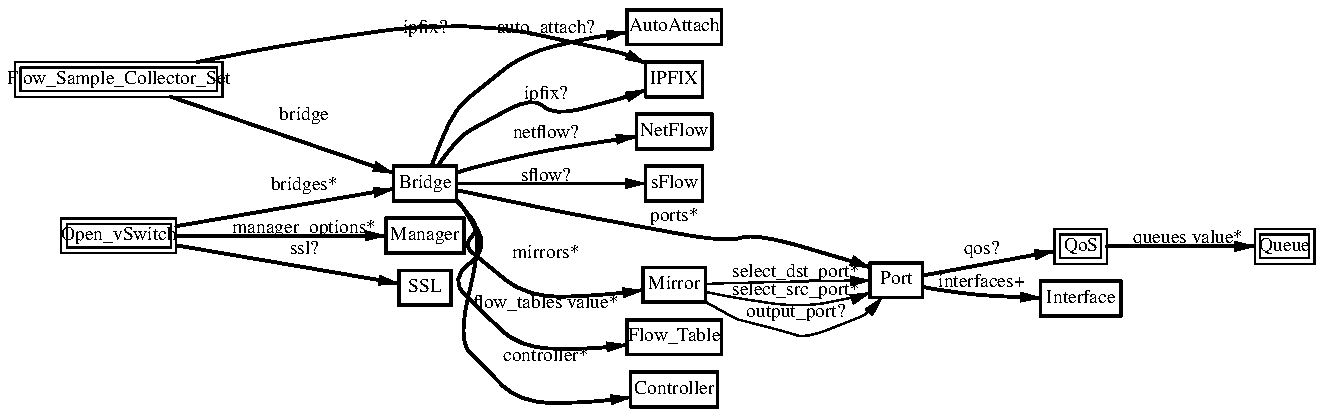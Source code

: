 .ps -3
.PS
linethick = 1;
linethick = 1;
box at 2.05240356,1.11552591 wid 0.313896606 height 0.17385 "Bridge"
linethick = 1;
box at 3.29831697,0.608475 wid 0.313896606 height 0.17385 "Mirror"
linethick = 1;
box at 3.29831697,1.63707591 wid 0.284919288 height 0.17385 "IPFIX"
linethick = 1;
box at 3.29831697,0.086925 wid 0.434625 height 0.17385 "Controller"
linethick = 1;
box at 3.29831697,1.89785091 wid 0.47325447 height 0.17385 "AutoAttach"
linethick = 1;
box at 3.29831697,1.37630091 wid 0.37666341 height 0.17385 "NetFlow"
linethick = 1;
box at 3.29831697,1.11552591 wid 0.284919288 height 0.17385 "sFlow"
linethick = 1;
box at 3.29831697,0.3477 wid 0.47325447 height 0.17385 "Flow_Table"
linethick = 1;
box at 4.4091837,0.63260538 wid 0.260775 height 0.17385 "Port"
linethick = 0.5;
box at 5.3312841,0.80165712 wid 0.260775 height 0.17385 "QoS"
box at 5.3312841,0.80165712 wid 0.205219444444444 height 0.118294444444444
linethick = 0.5;
box at 6.3503928,0.80165712 wid 0.299407947 height 0.17385 "Queue"
box at 6.3503928,0.80165712 wid 0.243852391444444 height 0.118294444444444
linethick = 0.5;
box at 0.52155,1.63707591 wid 1.03826697 height 0.17385 "Flow_Sample_Collector_Set"
box at 0.52155,1.63707591 wid 0.982711414444444 height 0.118294444444444
linethick = 0.5;
box at 0.52155,0.85475091 wid 0.57467856 height 0.17385 "Open_vSwitch"
box at 0.52155,0.85475091 wid 0.519123004444444 height 0.118294444444444
linethick = 1;
box at 2.05240356,0.59397591 wid 0.260775 height 0.17385 "SSL"
linethick = 1;
box at 2.05240356,0.85475091 wid 0.3911625 height 0.17385 "Manager"
linethick = 1;
box at 5.3312841,0.54088212 wid 0.40082856 height 0.17385 "Interface"
linethick = 1;
spline -> from 2.20921626,1.02776643 to 2.20921626,1.02776643 to 2.22444552,1.01483199 to 2.23859691,1.00057629 to 2.25038394,0.98513841 to 2.32329663,0.88965999 to 2.24422965,0.80516889 to 2.33730894,0.72919644 to 2.56609554,0.54248154 to 2.93392737,0.55583322 to 3.14032209,0.58215411
"mirrors*" at 2.65604553,0.76542678
linethick = 1;
spline -> from 2.11523295,1.20370263 to 2.11523295,1.20370263 to 2.16551037,1.27261677 to 2.24464689,1.36486158 to 2.33730894,1.41493038 to 2.59029546,1.55171556 to 2.6964135,1.45376847 to 2.97478212,1.52602053 to 3.03489945,1.54163226 to 3.09984981,1.56332874 to 3.1553775,1.58346057
"ipfix?" at 2.65604553,1.56225087
linethick = 1;
spline -> from 2.21081568,1.03173021 to 2.21081568,1.03173021 to 2.22614925,1.01796129 to 2.23991817,1.00245387 to 2.25038394,0.98513841 to 2.33988192,0.83736591 to 2.21627457,0.335787798 to 2.33730894,0.212482947 to 2.52791808,0.0183258762 to 2.86181439,0.0200664624 to 3.0802743,0.047238522
"controller*" at 2.65604553,0.248702856
linethick = 1;
spline -> from 2.0858523,1.20377217 to 2.0858523,1.20377217 to 2.12542056,1.31215026 to 2.20709529,1.49437983 to 2.33730894,1.59844644 to 2.5472502,1.76624646 to 2.85204402,1.84058472 to 3.06076833,1.87312944
"auto_attach?" at 2.65604553,1.89061875
linethick = 1;
spline -> from 2.21018982,1.16997573 to 2.21018982,1.16997573 to 2.25114888,1.18336218 to 2.29561971,1.19681817 to 2.33730894,1.20728394 to 2.6021868,1.27372941 to 2.91473433,1.32376344 to 3.10854231,1.35154467
"netflow?" at 2.65604553,1.36423572
linethick = 1;
spline -> from 2.21005074,1.11552591 to 2.21005074,1.11552591 to 2.4523281,1.11552591 to 2.92088862,1.11552591 to 3.1543344,1.11552591
"sflow?" at 2.65604553,1.15175625
linethick = 1;
spline -> from 2.20984212,1.03113912 to 2.20984212,1.03113912 to 2.22534954,1.01747451 to 2.23943139,1.00214094 to 2.25038394,0.98513841 to 2.3744433,0.79306893 to 2.17288161,0.6369864 to 2.33730894,0.4780875 to 2.52645774,0.295305087 to 2.84324721,0.287676549 to 3.05996862,0.309112254
"flow_tables value*" at 2.65604553,0.51431784
linethick = 1;
spline -> from 2.21005074,1.08298119 to 2.21005074,1.08298119 to 2.40670986,1.04150058 to 2.7589995,0.96848358 to 3.06170712,0.9127125 to 3.5625342,0.82046769 to 3.7033527,0.8682069 to 4.1918712,0.72436341 to 4.2203826,0.71598384 to 4.2499371,0.70475313 to 4.2781008,0.69307041
"ports*" at 3.29831697,0.94894284
linethick = 0.5;
spline -> from 3.45558168,0.57356592 to 3.45558168,0.57356592 to 3.6338127,0.53827437 to 3.9366594,0.49557681 to 4.1918712,0.54568038 to 4.2207303,0.55138266 to 4.2506325,0.56104872 to 4.2784485,0.57193173
"select_src_port*" at 3.9067572,0.58191072
linethick = 0.5;
spline -> from 3.45700725,0.52241925 to 3.45700725,0.52241925 to 3.5336751,0.47989554 to 3.6122553,0.43709367 to 3.6219909,0.434625 to 3.8671194,0.372039 to 3.9561306,0.341848209 to 4.1918712,0.434625 to 4.248894,0.45715596 to 4.3000059,0.50319144 to 4.3375575,0.5451936
"output_port?" at 3.9067572,0.47085534
linethick = 0.5;
spline -> from 3.45554691,0.61344711 to 3.45554691,0.61344711 to 3.508293,0.6150813 to 3.5677497,0.6168198 to 3.6219909,0.61814106 to 3.8535591,0.6237738 to 4.123722,0.62832867 to 4.2781008,0.6307278
"select_dst_port*" at 3.9067572,0.66883572
linethick = 1;
spline -> from 4.5406143,0.6561099 to 4.5406143,0.6561099 to 4.7151597,0.68841123 to 5.0270466,0.7461642 to 5.2008966,0.77832645
"qos?" at 4.8340731,0.78472413
linethick = 1;
spline -> from 4.5413097,0.6001302 to 4.5413097,0.6001302 to 4.5691257,0.59401068 to 4.5986802,0.5883084 to 4.6264962,0.58434462 to 4.7951307,0.56007516 to 4.9887996,0.54933123 to 5.1296181,0.54460251
"interfaces+" at 4.8340731,0.62054019
linethick = 1;
spline -> from 5.4620193,0.80165712 to 5.4620193,0.80165712 to 5.6497773,0.80165712 to 6.0016497,0.80165712 to 6.2001864,0.80165712
"queues value*" at 5.8674375,0.83785269
linethick = 1;
spline -> from 0.78100374,1.54980321 to 0.78100374,1.54980321 to 1.09901016,1.44076449 to 1.63300782,1.25766567 to 1.8942696,1.16809815
"bridge" at 1.44876159,1.45599375
linethick = 1;
spline -> from 0.9151464,1.72413999 to 0.9151464,1.72413999 to 1.4022741,1.81864485 to 2.26001523,1.93679331 to 2.97478212,1.7819625 to 3.03653364,1.76857605 to 3.10071906,1.74215085 to 3.15516888,1.71551703
"ipfix?" at 2.05240356,1.89061875
linethick = 1;
spline -> from 0.80892405,0.90318552 to 0.80892405,0.90318552 to 1.12943391,0.95815689 to 1.64034429,1.04574252 to 1.89413052,1.08923979
"bridges*" at 1.44876159,1.10346072
linethick = 1;
spline -> from 0.80892405,0.8063163 to 0.80892405,0.8063163 to 1.14146433,0.74932827 to 1.67893899,0.65718777 to 1.92159882,0.61556808
"ssl?" at 1.44876159,0.78472413
linethick = 1;
spline -> from 0.80892405,0.85475091 to 0.80892405,0.85475091 to 1.11396126,0.85475091 to 1.59145767,0.85475091 to 1.85564013,0.85475091
"manager_options*" at 1.44876159,0.89098125
.ps +3
.PE
